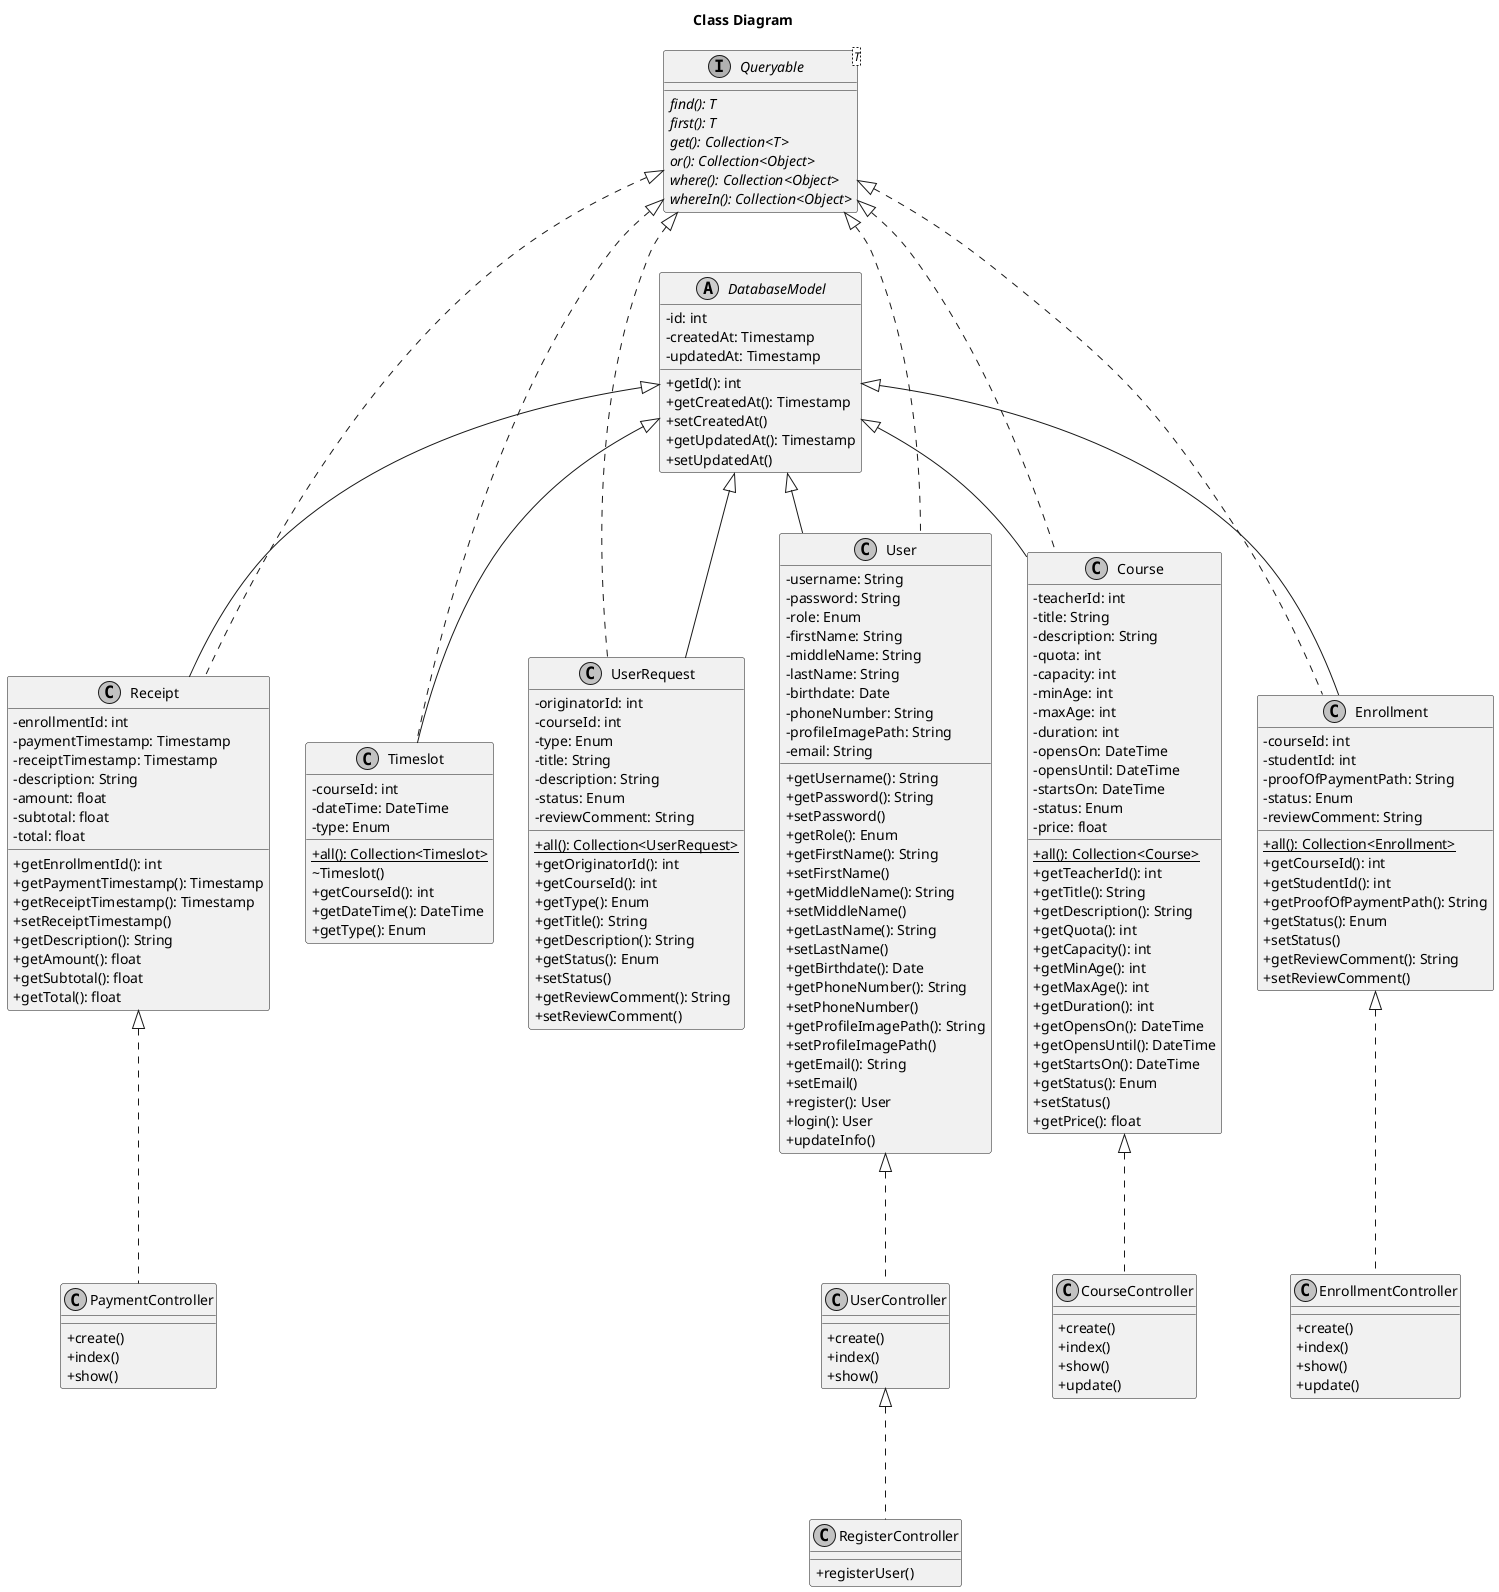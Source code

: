 @startuml
skinparam {
    classAttributeIconSize 0
    monochrome true
    defaultFontName Sarabun
}

title Class Diagram
' mainframe Classes

abstract DatabaseModel {
    {field} -id: int
    {field} -createdAt: Timestamp
    {field} -updatedAt: Timestamp
    {method} +getId(): int
    {method} +getCreatedAt(): Timestamp
    {method} +setCreatedAt()
    {method} +getUpdatedAt(): Timestamp
    {method} +setUpdatedAt()
}

interface "Queryable<T>" as Queryable {
    {abstract} find(): T
    {abstract} first(): T
    {abstract} get(): Collection<T>
    {abstract} or(): Collection<Object>
    {abstract} where(): Collection<Object>
    {abstract} whereIn(): Collection<Object>
}

' class User extends DatabaseModel implements Queryable {
class User {
    {field} -username: String
    {field} -password: String
    {field} -role: Enum
    {field} -firstName: String
    {field} -middleName: String
    {field} -lastName: String
    {field} -birthdate: Date
    {field} -phoneNumber: String
    {field} -profileImagePath: String
    {field} -email: String

    {method} +getUsername(): String
    {method} +getPassword(): String
    {method} +setPassword()
    {method} +getRole(): Enum
    {method} +getFirstName(): String
    {method} +setFirstName()
    {method} +getMiddleName(): String
    {method} +setMiddleName()
    {method} +getLastName(): String
    {method} +setLastName()
    {method} +getBirthdate(): Date
    {method} +getPhoneNumber(): String
    {method} +setPhoneNumber()
    {method} +getProfileImagePath(): String
    {method} +setProfileImagePath()
    {method} +getEmail(): String
    {method} +setEmail()
    {method} +register(): User
    {method} +login(): User
    {method} +updateInfo()
}

' class Course extends DatabaseModel implements Queryable {
class Course {
    {field} -teacherId: int
    {field} -title: String
    {field} -description: String
    {field} -quota: int
    {field} -capacity: int
    {field} -minAge: int
    {field} -maxAge: int
    {field} -duration: int
    {field} -opensOn: DateTime
    {field} -opensUntil: DateTime
    {field} -startsOn: DateTime
    {field} -status: Enum
    {field} -price: float

    {static} +all(): Collection<Course>
    {method} +getTeacherId(): int
    {method} +getTitle(): String
    {method} +getDescription(): String
    {method} +getQuota(): int
    {method} +getCapacity(): int
    {method} +getMinAge(): int
    {method} +getMaxAge(): int
    {method} +getDuration(): int
    {method} +getOpensOn(): DateTime
    {method} +getOpensUntil(): DateTime
    {method} +getStartsOn(): DateTime
    {method} +getStatus(): Enum
    {method} +setStatus()
    {method} +getPrice(): float
}

' class Enrollment extends DatabaseModel implements Queryable {
class Enrollment {
    {field} -courseId: int
    {field} -studentId: int
    {field} -proofOfPaymentPath: String
    {field} -status: Enum
    {field} -reviewComment: String

    {static} +all(): Collection<Enrollment>
    {method} +getCourseId(): int
    {method} +getStudentId(): int
    {method} +getProofOfPaymentPath(): String
    {method} +getStatus(): Enum
    {method} +setStatus()
    {method} +getReviewComment(): String
    {method} +setReviewComment()
}

' class Receipt extends DatabaseModel implements Queryable {
class Receipt {
    {field} -enrollmentId: int
    {field} -paymentTimestamp: Timestamp
    {field} -receiptTimestamp: Timestamp
    {field} -description: String
    {field} -amount: float
    {field} -subtotal: float
    {field} -total: float

    {method} +getEnrollmentId(): int
    {method} +getPaymentTimestamp(): Timestamp
    {method} +getReceiptTimestamp(): Timestamp
    {method} +setReceiptTimestamp()
    {method} +getDescription(): String
    {method} +getAmount(): float
    {method} +getSubtotal(): float
    {method} +getTotal(): float
}

' class Timeslot extends DatabaseModel implements Queryable {
class Timeslot {
    {field} -courseId: int
    {field} -dateTime: DateTime
    {field} -type: Enum

    {static} +all(): Collection<Timeslot>
    {method} ~Timeslot()
    {method} +getCourseId(): int
    {method} +getDateTime(): DateTime
    {method} +getType(): Enum
}

' class UserRequest extends DatabaseModel implements Queryable {
class UserRequest {
    {field} -originatorId: int
    {field} -courseId: int
    {field} -type: Enum
    {field} -title: String
    {field} -description: String
    {field} -status: Enum
    {field} -reviewComment: String

    {static} +all(): Collection<UserRequest>
    {method} +getOriginatorId(): int
    {method} +getCourseId(): int
    {method} +getType(): Enum
    {method} +getTitle(): String
    {method} +getDescription(): String
    {method} +getStatus(): Enum
    {method} +setStatus()
    {method} +getReviewComment(): String
    {method} +setReviewComment()
}

class UserController {
    {method} +create()
    {method} +index()
    {method} +show()
}

class RegisterController {
    {method} +registerUser()
}

class CourseController {
    {method} +create()
    {method} +index()
    {method} +show()
    {method} +update()
}

class EnrollmentController {
    {method} +create()
    {method} +index()
    {method} +show()
    {method} +update()
}

class PaymentController {
    {method} +create()
    {method} +index()
    {method} +show()
}

DatabaseModel <|-- User
DatabaseModel <|-- Course
DatabaseModel <|-- Enrollment
DatabaseModel <|-- Receipt
DatabaseModel <|-- Timeslot
DatabaseModel <|-- UserRequest

Queryable <|... User
Queryable <|... Course
Queryable <|... Enrollment
Queryable <|... Receipt
Queryable <|... Timeslot
Queryable <|... UserRequest

User <|... UserController
UserController <|... RegisterController
Course <|... CourseController
Enrollment <|... EnrollmentController
Receipt <|... PaymentController

@enduml
